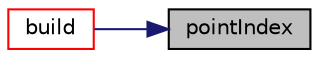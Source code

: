 digraph "pointIndex"
{
 // LATEX_PDF_SIZE
  edge [fontname="Helvetica",fontsize="10",labelfontname="Helvetica",labelfontsize="10"];
  node [fontname="Helvetica",fontsize="10",shape=record];
  rankdir="RL";
  Node1 [label="pointIndex",height=0.2,width=0.4,color="black", fillcolor="grey75", style="filled", fontcolor="black",tooltip=" "];
  Node1 -> Node2 [dir="back",color="midnightblue",fontsize="10",style="solid",fontname="Helvetica"];
  Node2 [label="build",height=0.2,width=0.4,color="red", fillcolor="white", style="filled",URL="$classpFlow_1_1collisionCheck.html#a5c6e5792787e3b52834c24fc84a1e7bd",tooltip=" "];
}
